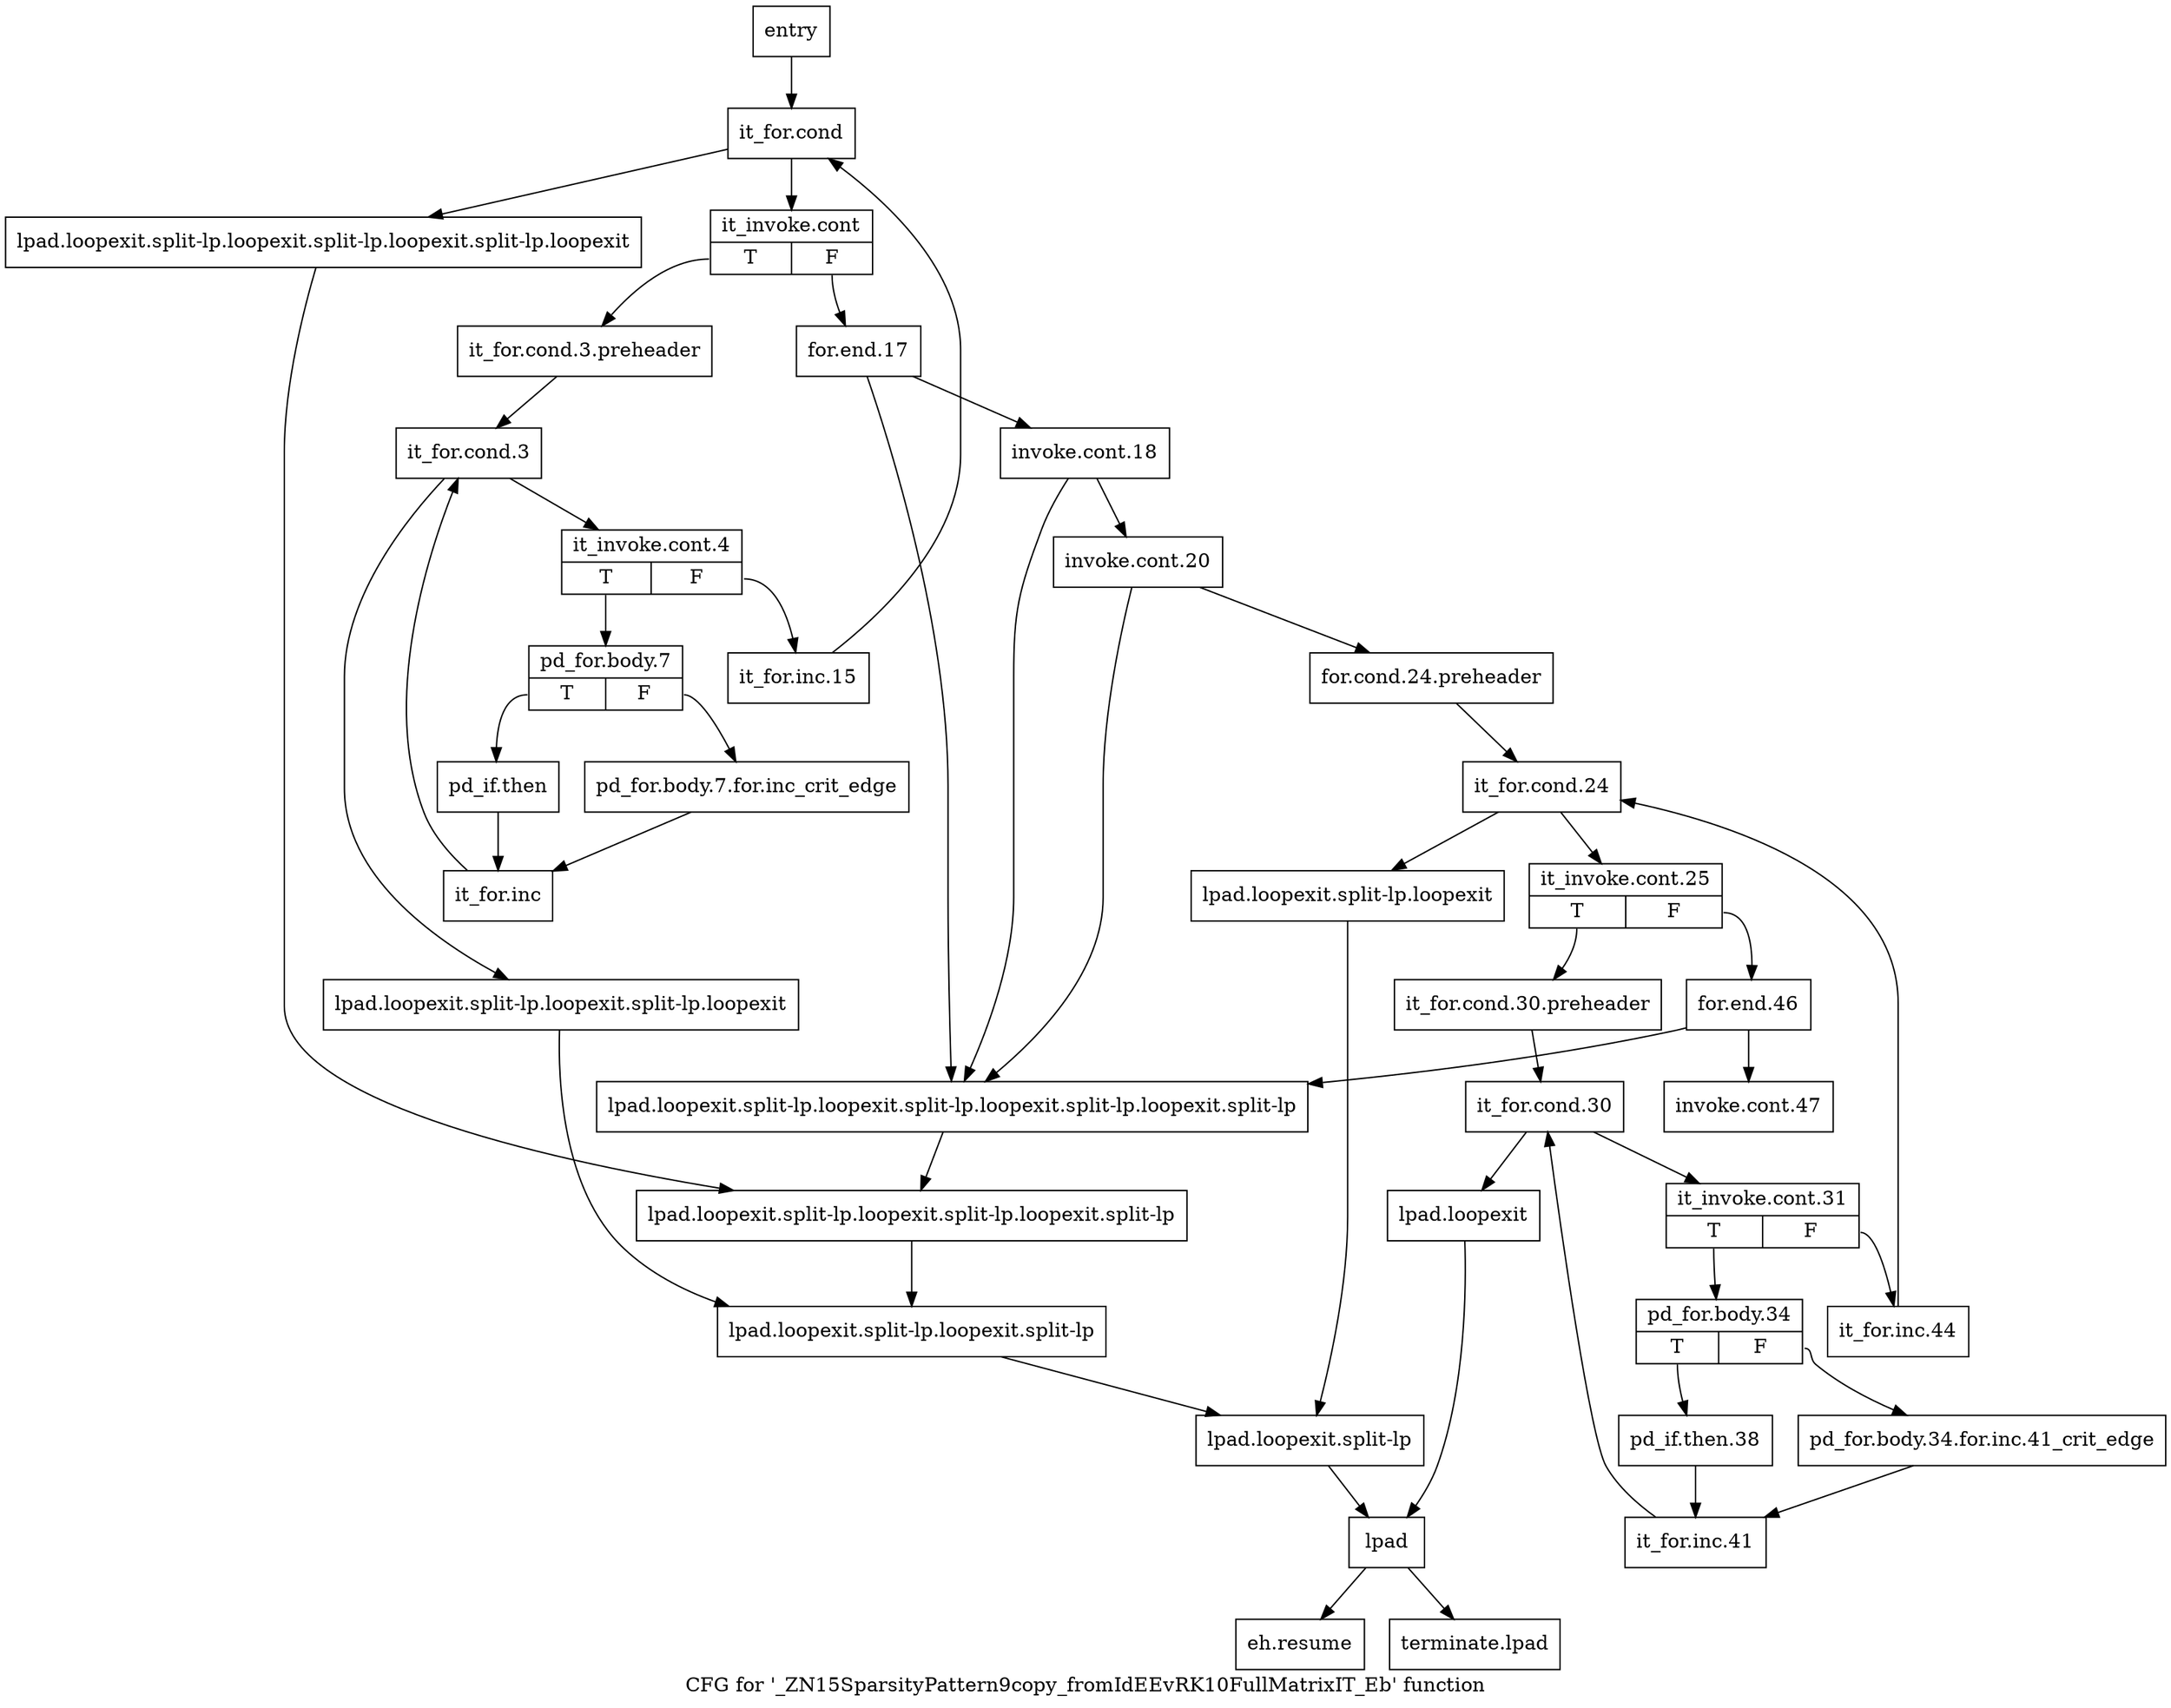 digraph "CFG for '_ZN15SparsityPattern9copy_fromIdEEvRK10FullMatrixIT_Eb' function" {
	label="CFG for '_ZN15SparsityPattern9copy_fromIdEEvRK10FullMatrixIT_Eb' function";

	Node0x743e2a0 [shape=record,label="{entry}"];
	Node0x743e2a0 -> Node0x743e2f0;
	Node0x743e2f0 [shape=record,label="{it_for.cond}"];
	Node0x743e2f0 -> Node0x743e340;
	Node0x743e2f0 -> Node0x743e900;
	Node0x743e340 [shape=record,label="{it_invoke.cont|{<s0>T|<s1>F}}"];
	Node0x743e340:s0 -> Node0x743e390;
	Node0x743e340:s1 -> Node0x743eb80;
	Node0x743e390 [shape=record,label="{it_for.cond.3.preheader}"];
	Node0x743e390 -> Node0x743e3e0;
	Node0x743e3e0 [shape=record,label="{it_for.cond.3}"];
	Node0x743e3e0 -> Node0x743e430;
	Node0x743e3e0 -> Node0x743e8b0;
	Node0x743e430 [shape=record,label="{it_invoke.cont.4|{<s0>T|<s1>F}}"];
	Node0x743e430:s0 -> Node0x743e480;
	Node0x743e430:s1 -> Node0x743eb30;
	Node0x743e480 [shape=record,label="{pd_for.body.7|{<s0>T|<s1>F}}"];
	Node0x743e480:s0 -> Node0x743e520;
	Node0x743e480:s1 -> Node0x743e4d0;
	Node0x743e4d0 [shape=record,label="{pd_for.body.7.for.inc_crit_edge}"];
	Node0x743e4d0 -> Node0x743eae0;
	Node0x743e520 [shape=record,label="{pd_if.then}"];
	Node0x743e520 -> Node0x743eae0;
	Node0x7439380 [shape=record,label="{lpad.loopexit}"];
	Node0x7439380 -> Node0x743ea90;
	Node0x743e860 [shape=record,label="{lpad.loopexit.split-lp.loopexit}"];
	Node0x743e860 -> Node0x743ea40;
	Node0x743e8b0 [shape=record,label="{lpad.loopexit.split-lp.loopexit.split-lp.loopexit}"];
	Node0x743e8b0 -> Node0x743e9f0;
	Node0x743e900 [shape=record,label="{lpad.loopexit.split-lp.loopexit.split-lp.loopexit.split-lp.loopexit}"];
	Node0x743e900 -> Node0x743e9a0;
	Node0x743e950 [shape=record,label="{lpad.loopexit.split-lp.loopexit.split-lp.loopexit.split-lp.loopexit.split-lp}"];
	Node0x743e950 -> Node0x743e9a0;
	Node0x743e9a0 [shape=record,label="{lpad.loopexit.split-lp.loopexit.split-lp.loopexit.split-lp}"];
	Node0x743e9a0 -> Node0x743e9f0;
	Node0x743e9f0 [shape=record,label="{lpad.loopexit.split-lp.loopexit.split-lp}"];
	Node0x743e9f0 -> Node0x743ea40;
	Node0x743ea40 [shape=record,label="{lpad.loopexit.split-lp}"];
	Node0x743ea40 -> Node0x743ea90;
	Node0x743ea90 [shape=record,label="{lpad}"];
	Node0x743ea90 -> Node0x743f080;
	Node0x743ea90 -> Node0x743f0d0;
	Node0x743eae0 [shape=record,label="{it_for.inc}"];
	Node0x743eae0 -> Node0x743e3e0;
	Node0x743eb30 [shape=record,label="{it_for.inc.15}"];
	Node0x743eb30 -> Node0x743e2f0;
	Node0x743eb80 [shape=record,label="{for.end.17}"];
	Node0x743eb80 -> Node0x743ebd0;
	Node0x743eb80 -> Node0x743e950;
	Node0x743ebd0 [shape=record,label="{invoke.cont.18}"];
	Node0x743ebd0 -> Node0x743ec20;
	Node0x743ebd0 -> Node0x743e950;
	Node0x743ec20 [shape=record,label="{invoke.cont.20}"];
	Node0x743ec20 -> Node0x743ec70;
	Node0x743ec20 -> Node0x743e950;
	Node0x743ec70 [shape=record,label="{for.cond.24.preheader}"];
	Node0x743ec70 -> Node0x743ecc0;
	Node0x743ecc0 [shape=record,label="{it_for.cond.24}"];
	Node0x743ecc0 -> Node0x743ed10;
	Node0x743ecc0 -> Node0x743e860;
	Node0x743ed10 [shape=record,label="{it_invoke.cont.25|{<s0>T|<s1>F}}"];
	Node0x743ed10:s0 -> Node0x743ed60;
	Node0x743ed10:s1 -> Node0x743efe0;
	Node0x743ed60 [shape=record,label="{it_for.cond.30.preheader}"];
	Node0x743ed60 -> Node0x743edb0;
	Node0x743edb0 [shape=record,label="{it_for.cond.30}"];
	Node0x743edb0 -> Node0x743ee00;
	Node0x743edb0 -> Node0x7439380;
	Node0x743ee00 [shape=record,label="{it_invoke.cont.31|{<s0>T|<s1>F}}"];
	Node0x743ee00:s0 -> Node0x743ee50;
	Node0x743ee00:s1 -> Node0x743ef90;
	Node0x743ee50 [shape=record,label="{pd_for.body.34|{<s0>T|<s1>F}}"];
	Node0x743ee50:s0 -> Node0x743eef0;
	Node0x743ee50:s1 -> Node0x743eea0;
	Node0x743eea0 [shape=record,label="{pd_for.body.34.for.inc.41_crit_edge}"];
	Node0x743eea0 -> Node0x743ef40;
	Node0x743eef0 [shape=record,label="{pd_if.then.38}"];
	Node0x743eef0 -> Node0x743ef40;
	Node0x743ef40 [shape=record,label="{it_for.inc.41}"];
	Node0x743ef40 -> Node0x743edb0;
	Node0x743ef90 [shape=record,label="{it_for.inc.44}"];
	Node0x743ef90 -> Node0x743ecc0;
	Node0x743efe0 [shape=record,label="{for.end.46}"];
	Node0x743efe0 -> Node0x743f030;
	Node0x743efe0 -> Node0x743e950;
	Node0x743f030 [shape=record,label="{invoke.cont.47}"];
	Node0x743f080 [shape=record,label="{eh.resume}"];
	Node0x743f0d0 [shape=record,label="{terminate.lpad}"];
}
